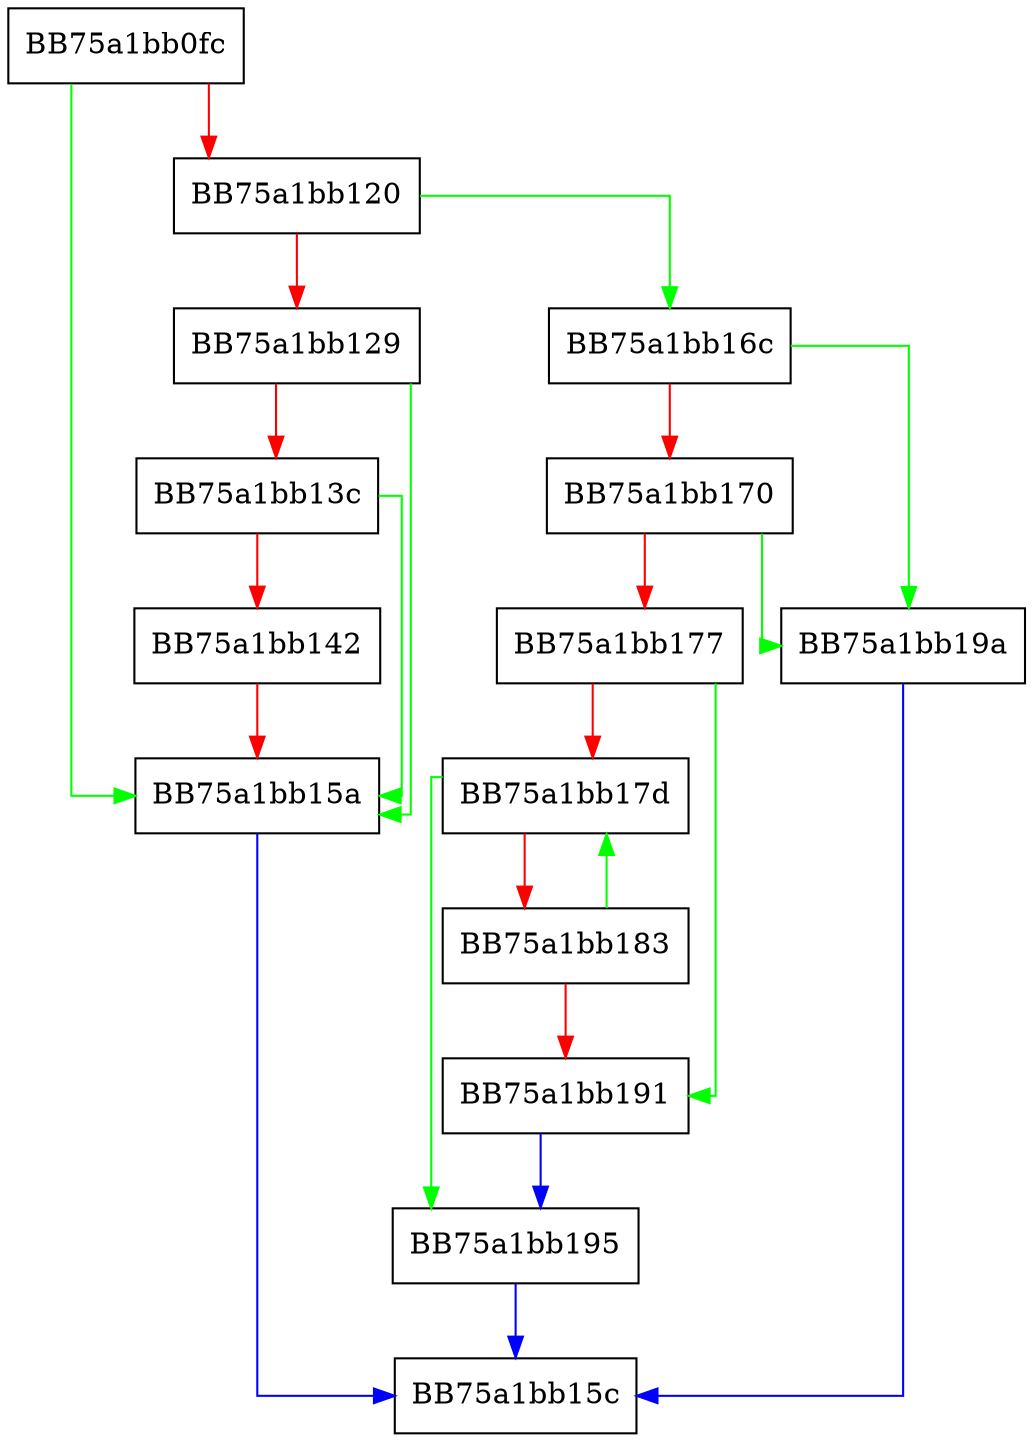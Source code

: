 digraph as3_parseuintpool {
  node [shape="box"];
  graph [splines=ortho];
  BB75a1bb0fc -> BB75a1bb15a [color="green"];
  BB75a1bb0fc -> BB75a1bb120 [color="red"];
  BB75a1bb120 -> BB75a1bb16c [color="green"];
  BB75a1bb120 -> BB75a1bb129 [color="red"];
  BB75a1bb129 -> BB75a1bb15a [color="green"];
  BB75a1bb129 -> BB75a1bb13c [color="red"];
  BB75a1bb13c -> BB75a1bb15a [color="green"];
  BB75a1bb13c -> BB75a1bb142 [color="red"];
  BB75a1bb142 -> BB75a1bb15a [color="red"];
  BB75a1bb15a -> BB75a1bb15c [color="blue"];
  BB75a1bb16c -> BB75a1bb19a [color="green"];
  BB75a1bb16c -> BB75a1bb170 [color="red"];
  BB75a1bb170 -> BB75a1bb19a [color="green"];
  BB75a1bb170 -> BB75a1bb177 [color="red"];
  BB75a1bb177 -> BB75a1bb191 [color="green"];
  BB75a1bb177 -> BB75a1bb17d [color="red"];
  BB75a1bb17d -> BB75a1bb195 [color="green"];
  BB75a1bb17d -> BB75a1bb183 [color="red"];
  BB75a1bb183 -> BB75a1bb17d [color="green"];
  BB75a1bb183 -> BB75a1bb191 [color="red"];
  BB75a1bb191 -> BB75a1bb195 [color="blue"];
  BB75a1bb195 -> BB75a1bb15c [color="blue"];
  BB75a1bb19a -> BB75a1bb15c [color="blue"];
}